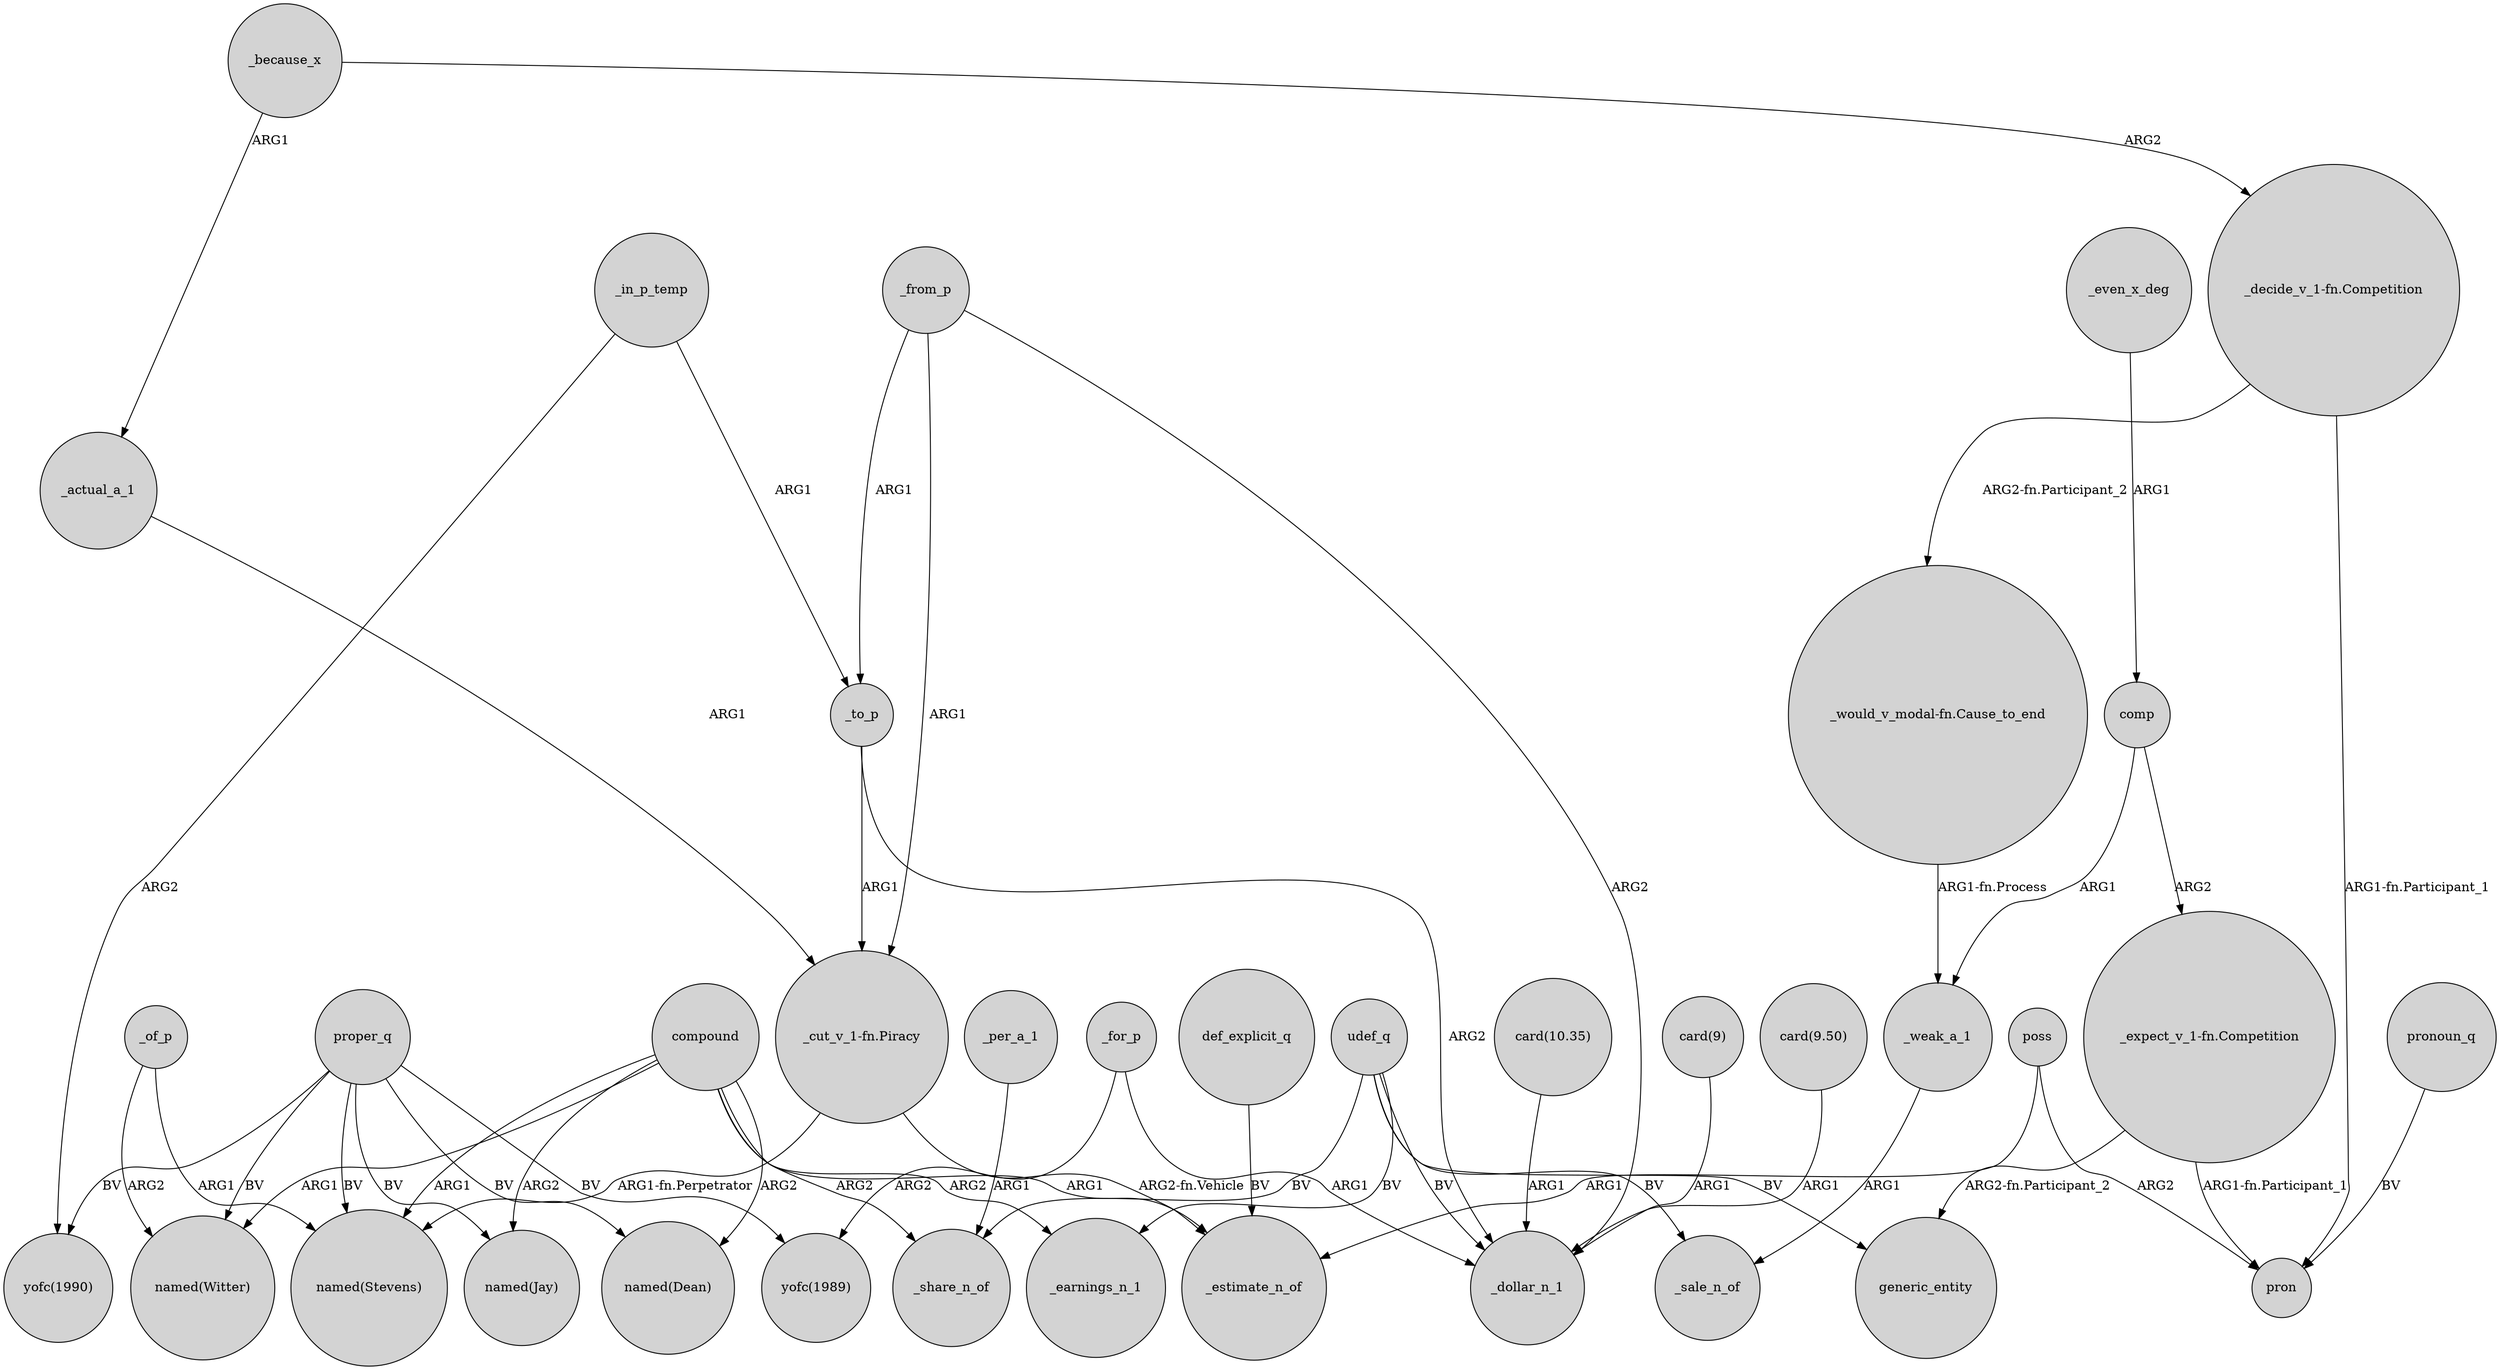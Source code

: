 digraph {
	node [shape=circle style=filled]
	compound -> "named(Dean)" [label=ARG2]
	comp -> "_expect_v_1-fn.Competition" [label=ARG2]
	def_explicit_q -> _estimate_n_of [label=BV]
	_in_p_temp -> _to_p [label=ARG1]
	"_decide_v_1-fn.Competition" -> "_would_v_modal-fn.Cause_to_end" [label="ARG2-fn.Participant_2"]
	"_expect_v_1-fn.Competition" -> generic_entity [label="ARG2-fn.Participant_2"]
	poss -> _estimate_n_of [label=ARG1]
	_weak_a_1 -> _sale_n_of [label=ARG1]
	_of_p -> "named(Stevens)" [label=ARG1]
	_actual_a_1 -> "_cut_v_1-fn.Piracy" [label=ARG1]
	_to_p -> _dollar_n_1 [label=ARG2]
	udef_q -> _sale_n_of [label=BV]
	"card(9.50)" -> _dollar_n_1 [label=ARG1]
	udef_q -> generic_entity [label=BV]
	proper_q -> "named(Witter)" [label=BV]
	"_cut_v_1-fn.Piracy" -> "named(Stevens)" [label="ARG1-fn.Perpetrator"]
	proper_q -> "named(Jay)" [label=BV]
	_because_x -> "_decide_v_1-fn.Competition" [label=ARG2]
	compound -> _earnings_n_1 [label=ARG2]
	pronoun_q -> pron [label=BV]
	"_expect_v_1-fn.Competition" -> pron [label="ARG1-fn.Participant_1"]
	poss -> pron [label=ARG2]
	comp -> _weak_a_1 [label=ARG1]
	"_cut_v_1-fn.Piracy" -> _estimate_n_of [label="ARG2-fn.Vehicle"]
	udef_q -> _earnings_n_1 [label=BV]
	proper_q -> "named(Stevens)" [label=BV]
	_for_p -> "yofc(1989)" [label=ARG2]
	"_would_v_modal-fn.Cause_to_end" -> _weak_a_1 [label="ARG1-fn.Process"]
	udef_q -> _share_n_of [label=BV]
	udef_q -> _dollar_n_1 [label=BV]
	"_decide_v_1-fn.Competition" -> pron [label="ARG1-fn.Participant_1"]
	proper_q -> "yofc(1989)" [label=BV]
	_for_p -> _dollar_n_1 [label=ARG1]
	proper_q -> "yofc(1990)" [label=BV]
	compound -> _share_n_of [label=ARG2]
	_from_p -> "_cut_v_1-fn.Piracy" [label=ARG1]
	compound -> _estimate_n_of [label=ARG1]
	compound -> "named(Jay)" [label=ARG2]
	_from_p -> _to_p [label=ARG1]
	"card(9)" -> _dollar_n_1 [label=ARG1]
	_in_p_temp -> "yofc(1990)" [label=ARG2]
	_because_x -> _actual_a_1 [label=ARG1]
	"card(10.35)" -> _dollar_n_1 [label=ARG1]
	_of_p -> "named(Witter)" [label=ARG2]
	_per_a_1 -> _share_n_of [label=ARG1]
	proper_q -> "named(Dean)" [label=BV]
	_even_x_deg -> comp [label=ARG1]
	compound -> "named(Witter)" [label=ARG1]
	_to_p -> "_cut_v_1-fn.Piracy" [label=ARG1]
	_from_p -> _dollar_n_1 [label=ARG2]
	compound -> "named(Stevens)" [label=ARG1]
}
